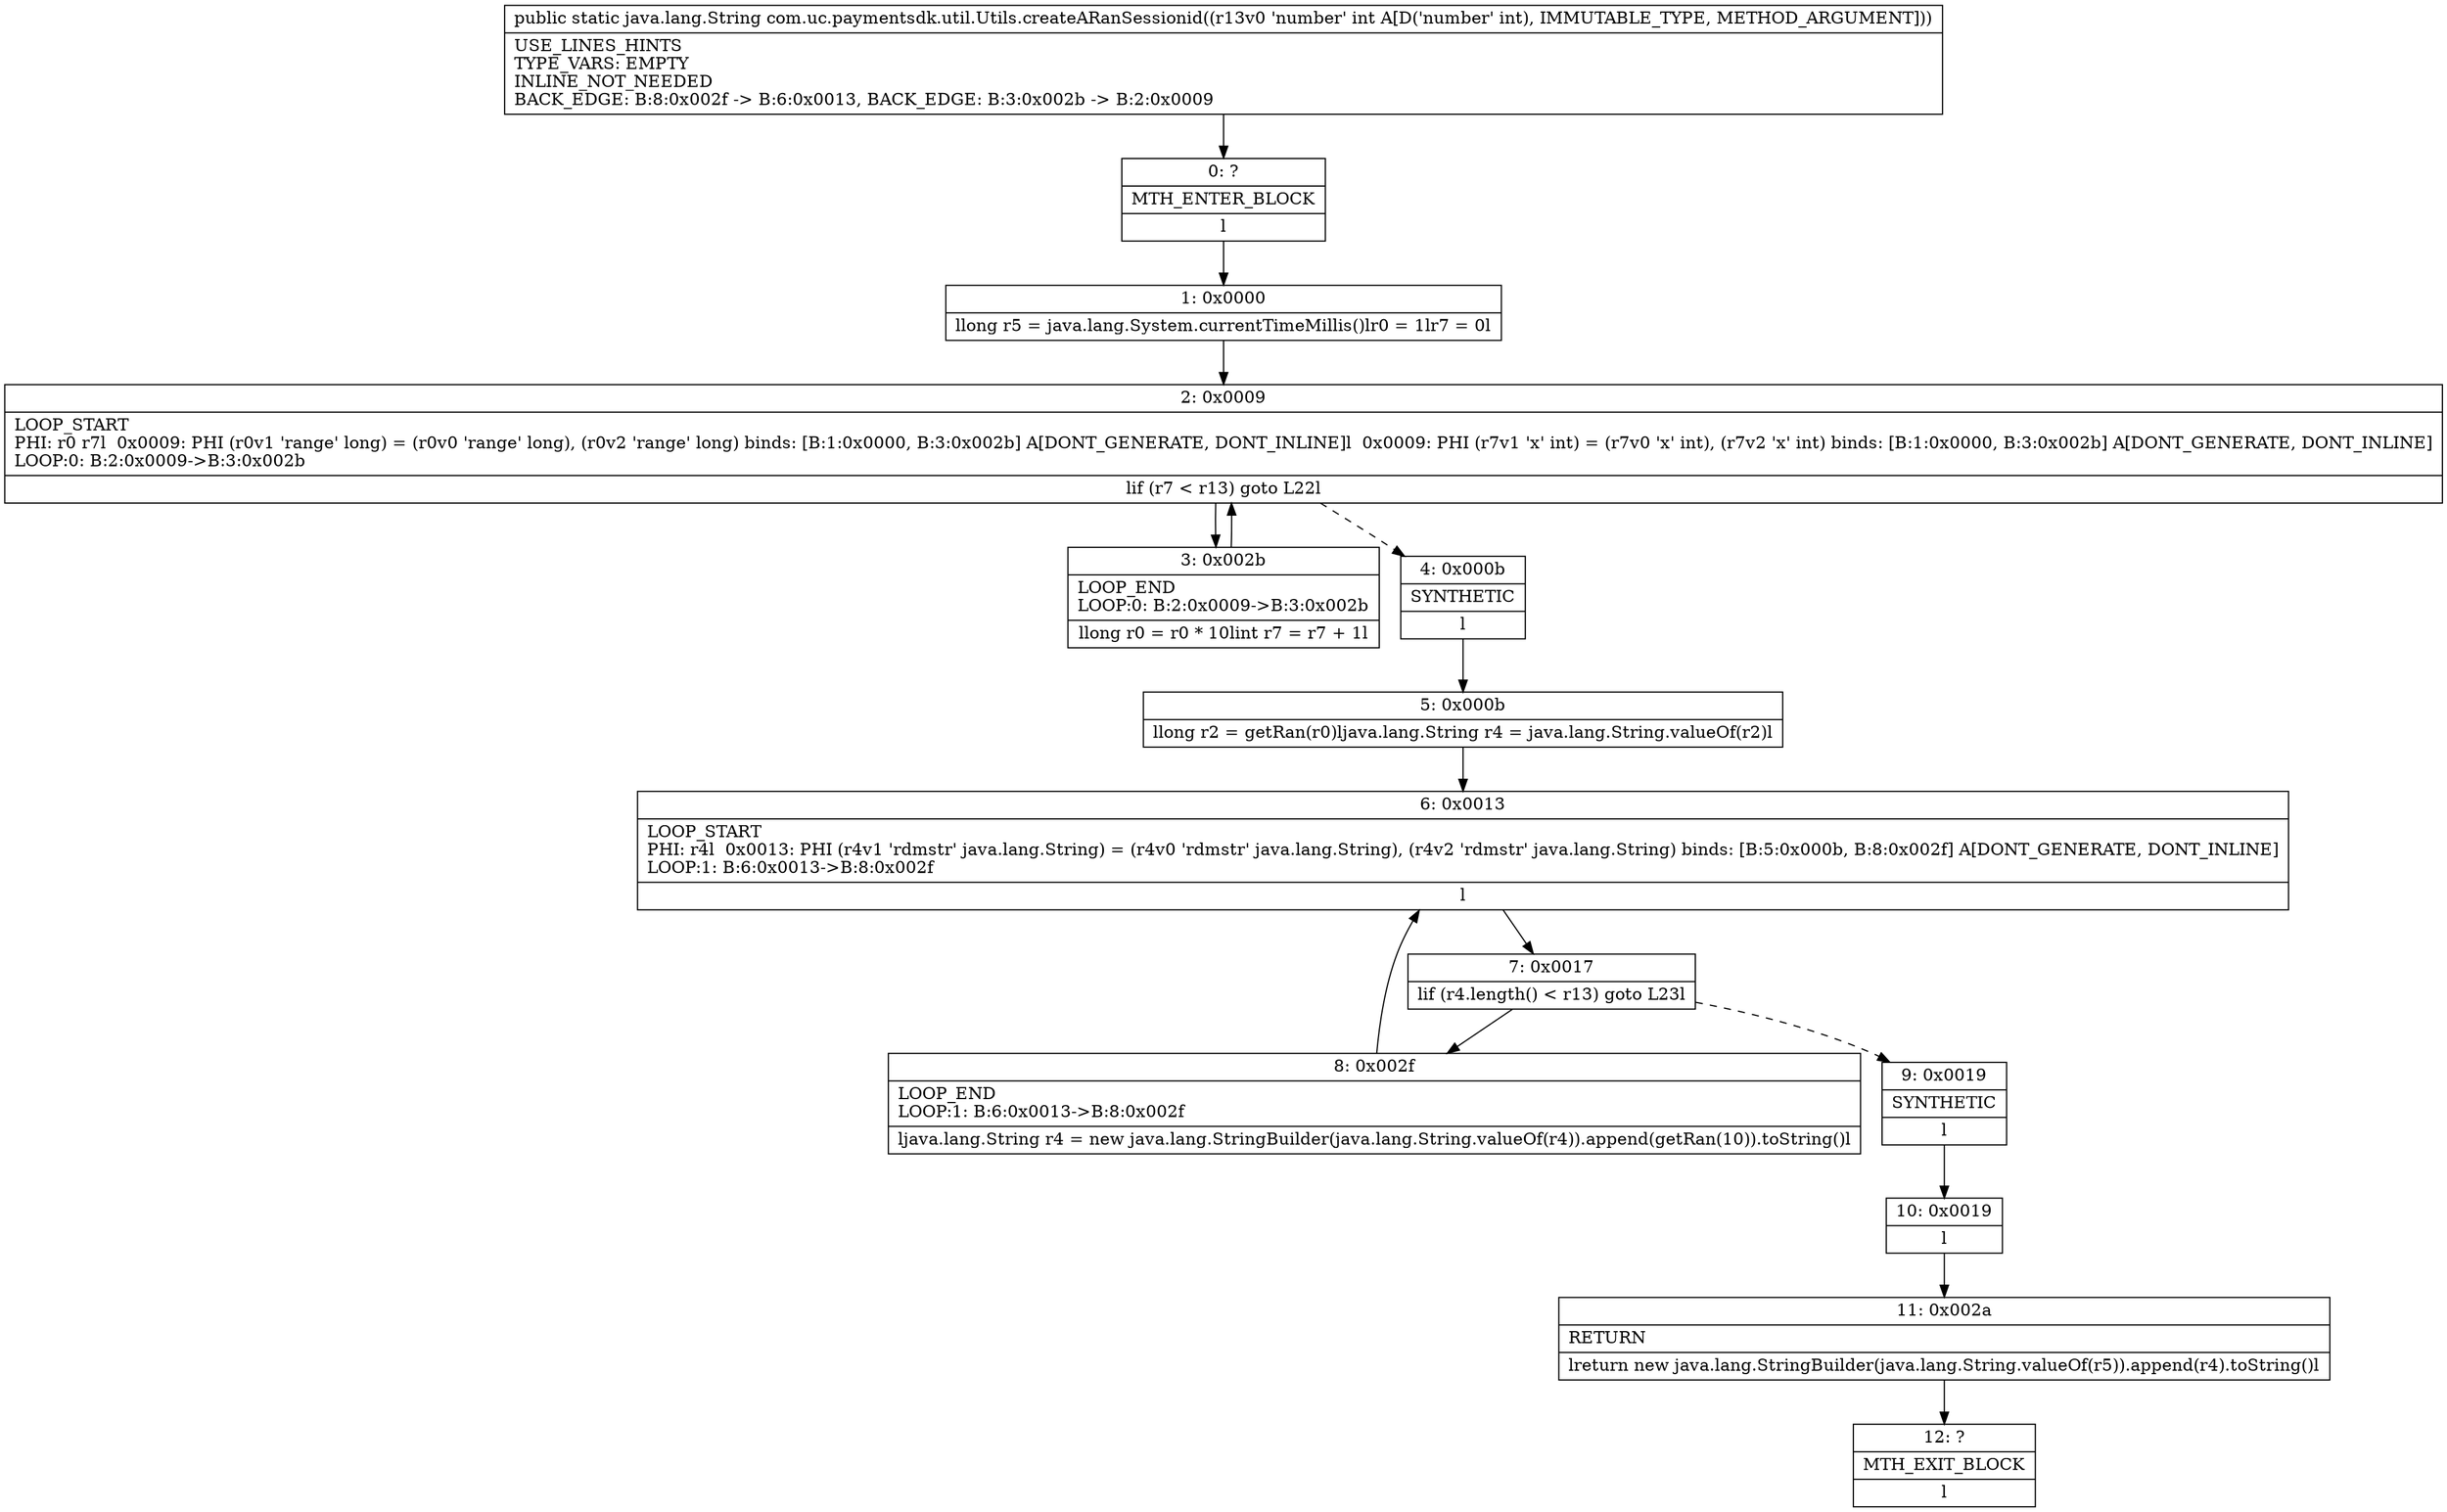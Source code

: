 digraph "CFG forcom.uc.paymentsdk.util.Utils.createARanSessionid(I)Ljava\/lang\/String;" {
Node_0 [shape=record,label="{0\:\ ?|MTH_ENTER_BLOCK\l|l}"];
Node_1 [shape=record,label="{1\:\ 0x0000|llong r5 = java.lang.System.currentTimeMillis()lr0 = 1lr7 = 0l}"];
Node_2 [shape=record,label="{2\:\ 0x0009|LOOP_START\lPHI: r0 r7l  0x0009: PHI (r0v1 'range' long) = (r0v0 'range' long), (r0v2 'range' long) binds: [B:1:0x0000, B:3:0x002b] A[DONT_GENERATE, DONT_INLINE]l  0x0009: PHI (r7v1 'x' int) = (r7v0 'x' int), (r7v2 'x' int) binds: [B:1:0x0000, B:3:0x002b] A[DONT_GENERATE, DONT_INLINE]\lLOOP:0: B:2:0x0009\-\>B:3:0x002b\l|lif (r7 \< r13) goto L22l}"];
Node_3 [shape=record,label="{3\:\ 0x002b|LOOP_END\lLOOP:0: B:2:0x0009\-\>B:3:0x002b\l|llong r0 = r0 * 10lint r7 = r7 + 1l}"];
Node_4 [shape=record,label="{4\:\ 0x000b|SYNTHETIC\l|l}"];
Node_5 [shape=record,label="{5\:\ 0x000b|llong r2 = getRan(r0)ljava.lang.String r4 = java.lang.String.valueOf(r2)l}"];
Node_6 [shape=record,label="{6\:\ 0x0013|LOOP_START\lPHI: r4l  0x0013: PHI (r4v1 'rdmstr' java.lang.String) = (r4v0 'rdmstr' java.lang.String), (r4v2 'rdmstr' java.lang.String) binds: [B:5:0x000b, B:8:0x002f] A[DONT_GENERATE, DONT_INLINE]\lLOOP:1: B:6:0x0013\-\>B:8:0x002f\l|l}"];
Node_7 [shape=record,label="{7\:\ 0x0017|lif (r4.length() \< r13) goto L23l}"];
Node_8 [shape=record,label="{8\:\ 0x002f|LOOP_END\lLOOP:1: B:6:0x0013\-\>B:8:0x002f\l|ljava.lang.String r4 = new java.lang.StringBuilder(java.lang.String.valueOf(r4)).append(getRan(10)).toString()l}"];
Node_9 [shape=record,label="{9\:\ 0x0019|SYNTHETIC\l|l}"];
Node_10 [shape=record,label="{10\:\ 0x0019|l}"];
Node_11 [shape=record,label="{11\:\ 0x002a|RETURN\l|lreturn new java.lang.StringBuilder(java.lang.String.valueOf(r5)).append(r4).toString()l}"];
Node_12 [shape=record,label="{12\:\ ?|MTH_EXIT_BLOCK\l|l}"];
MethodNode[shape=record,label="{public static java.lang.String com.uc.paymentsdk.util.Utils.createARanSessionid((r13v0 'number' int A[D('number' int), IMMUTABLE_TYPE, METHOD_ARGUMENT]))  | USE_LINES_HINTS\lTYPE_VARS: EMPTY\lINLINE_NOT_NEEDED\lBACK_EDGE: B:8:0x002f \-\> B:6:0x0013, BACK_EDGE: B:3:0x002b \-\> B:2:0x0009\l}"];
MethodNode -> Node_0;
Node_0 -> Node_1;
Node_1 -> Node_2;
Node_2 -> Node_3;
Node_2 -> Node_4[style=dashed];
Node_3 -> Node_2;
Node_4 -> Node_5;
Node_5 -> Node_6;
Node_6 -> Node_7;
Node_7 -> Node_8;
Node_7 -> Node_9[style=dashed];
Node_8 -> Node_6;
Node_9 -> Node_10;
Node_10 -> Node_11;
Node_11 -> Node_12;
}

